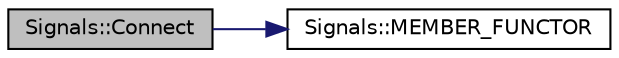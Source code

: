 digraph "Signals::Connect"
{
 // INTERACTIVE_SVG=YES
  edge [fontname="Helvetica",fontsize="10",labelfontname="Helvetica",labelfontsize="10"];
  node [fontname="Helvetica",fontsize="10",shape=record];
  rankdir="LR";
  Node1 [label="Signals::Connect",height=0.2,width=0.4,color="black", fillcolor="grey75", style="filled", fontcolor="black"];
  Node1 -> Node2 [color="midnightblue",fontsize="10",style="solid",fontname="Helvetica"];
  Node2 [label="Signals::MEMBER_FUNCTOR",height=0.2,width=0.4,color="black", fillcolor="white", style="filled",URL="$namespace_signals.html#af5ddef2491bf030b5a9e8ce4cd922132"];
}
